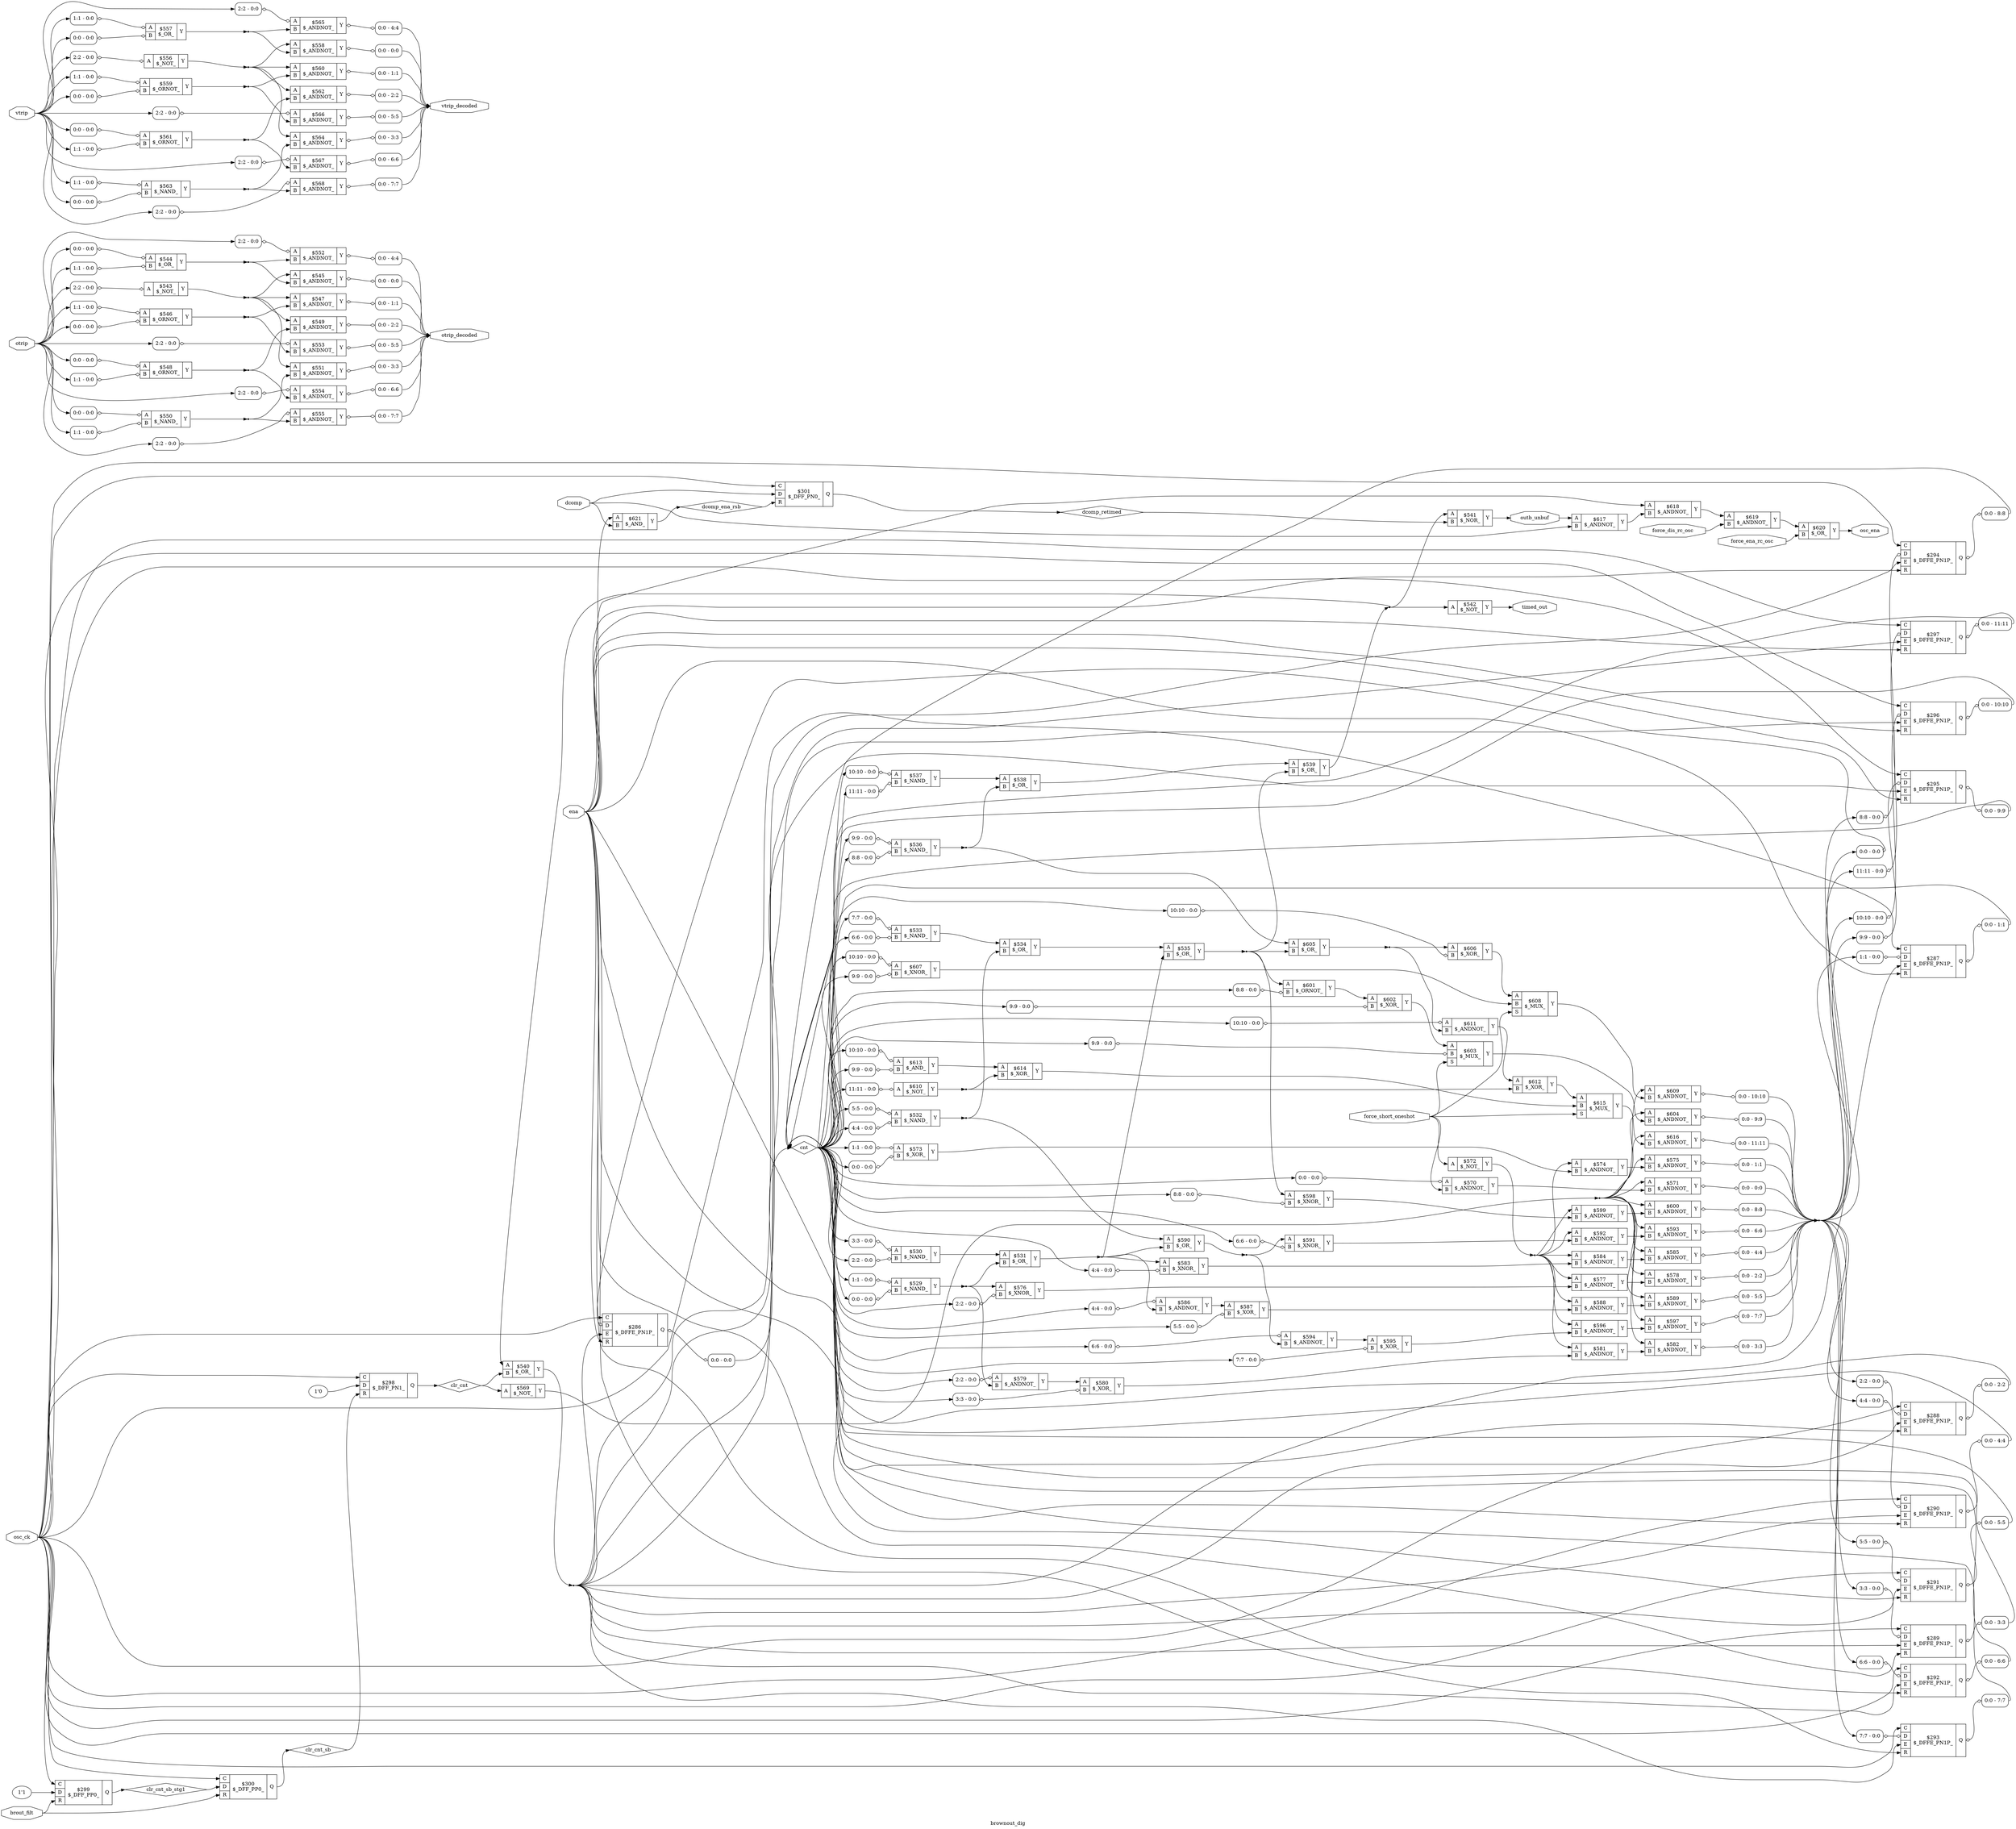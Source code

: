 digraph "brownout_dig" {
label="brownout_dig";
rankdir="LR";
remincross=true;
n63 [ shape=octagon, label="brout_filt", color="black", fontcolor="black" ];
n64 [ shape=diamond, label="clr_cnt", color="black", fontcolor="black" ];
n65 [ shape=diamond, label="clr_cnt_sb", color="black", fontcolor="black" ];
n66 [ shape=diamond, label="clr_cnt_sb_stg1", color="black", fontcolor="black" ];
n67 [ shape=diamond, label="cnt", color="black", fontcolor="black" ];
n68 [ shape=octagon, label="dcomp", color="black", fontcolor="black" ];
n69 [ shape=diamond, label="dcomp_ena_rsb", color="black", fontcolor="black" ];
n70 [ shape=diamond, label="dcomp_retimed", color="black", fontcolor="black" ];
n71 [ shape=octagon, label="ena", color="black", fontcolor="black" ];
n72 [ shape=octagon, label="force_dis_rc_osc", color="black", fontcolor="black" ];
n73 [ shape=octagon, label="force_ena_rc_osc", color="black", fontcolor="black" ];
n74 [ shape=octagon, label="force_short_oneshot", color="black", fontcolor="black" ];
n75 [ shape=octagon, label="osc_ck", color="black", fontcolor="black" ];
n76 [ shape=octagon, label="osc_ena", color="black", fontcolor="black" ];
n77 [ shape=octagon, label="otrip", color="black", fontcolor="black" ];
n78 [ shape=octagon, label="otrip_decoded", color="black", fontcolor="black" ];
n79 [ shape=octagon, label="outb_unbuf", color="black", fontcolor="black" ];
n80 [ shape=octagon, label="timed_out", color="black", fontcolor="black" ];
n81 [ shape=octagon, label="vtrip", color="black", fontcolor="black" ];
n82 [ shape=octagon, label="vtrip_decoded", color="black", fontcolor="black" ];
c86 [ shape=record, label="{{<p83> A|<p84> B}|$529\n$_NAND_|{<p85> Y}}",  ];
x0 [ shape=record, style=rounded, label="<s0> 1:1 - 0:0 ", color="black", fontcolor="black" ];
x0:e -> c86:p83:w [arrowhead=odiamond, arrowtail=odiamond, dir=both, color="black", fontcolor="black", label=""];
x1 [ shape=record, style=rounded, label="<s0> 0:0 - 0:0 ", color="black", fontcolor="black" ];
x1:e -> c86:p84:w [arrowhead=odiamond, arrowtail=odiamond, dir=both, color="black", fontcolor="black", label=""];
c87 [ shape=record, label="{{<p83> A|<p84> B}|$530\n$_NAND_|{<p85> Y}}",  ];
x2 [ shape=record, style=rounded, label="<s0> 3:3 - 0:0 ", color="black", fontcolor="black" ];
x2:e -> c87:p83:w [arrowhead=odiamond, arrowtail=odiamond, dir=both, color="black", fontcolor="black", label=""];
x3 [ shape=record, style=rounded, label="<s0> 2:2 - 0:0 ", color="black", fontcolor="black" ];
x3:e -> c87:p84:w [arrowhead=odiamond, arrowtail=odiamond, dir=both, color="black", fontcolor="black", label=""];
c88 [ shape=record, label="{{<p83> A|<p84> B}|$531\n$_OR_|{<p85> Y}}",  ];
c89 [ shape=record, label="{{<p83> A|<p84> B}|$532\n$_NAND_|{<p85> Y}}",  ];
x4 [ shape=record, style=rounded, label="<s0> 5:5 - 0:0 ", color="black", fontcolor="black" ];
x4:e -> c89:p83:w [arrowhead=odiamond, arrowtail=odiamond, dir=both, color="black", fontcolor="black", label=""];
x5 [ shape=record, style=rounded, label="<s0> 4:4 - 0:0 ", color="black", fontcolor="black" ];
x5:e -> c89:p84:w [arrowhead=odiamond, arrowtail=odiamond, dir=both, color="black", fontcolor="black", label=""];
c90 [ shape=record, label="{{<p83> A|<p84> B}|$533\n$_NAND_|{<p85> Y}}",  ];
x6 [ shape=record, style=rounded, label="<s0> 7:7 - 0:0 ", color="black", fontcolor="black" ];
x6:e -> c90:p83:w [arrowhead=odiamond, arrowtail=odiamond, dir=both, color="black", fontcolor="black", label=""];
x7 [ shape=record, style=rounded, label="<s0> 6:6 - 0:0 ", color="black", fontcolor="black" ];
x7:e -> c90:p84:w [arrowhead=odiamond, arrowtail=odiamond, dir=both, color="black", fontcolor="black", label=""];
c91 [ shape=record, label="{{<p83> A|<p84> B}|$534\n$_OR_|{<p85> Y}}",  ];
c92 [ shape=record, label="{{<p83> A|<p84> B}|$535\n$_OR_|{<p85> Y}}",  ];
c93 [ shape=record, label="{{<p83> A|<p84> B}|$536\n$_NAND_|{<p85> Y}}",  ];
x8 [ shape=record, style=rounded, label="<s0> 9:9 - 0:0 ", color="black", fontcolor="black" ];
x8:e -> c93:p83:w [arrowhead=odiamond, arrowtail=odiamond, dir=both, color="black", fontcolor="black", label=""];
x9 [ shape=record, style=rounded, label="<s0> 8:8 - 0:0 ", color="black", fontcolor="black" ];
x9:e -> c93:p84:w [arrowhead=odiamond, arrowtail=odiamond, dir=both, color="black", fontcolor="black", label=""];
c94 [ shape=record, label="{{<p83> A|<p84> B}|$537\n$_NAND_|{<p85> Y}}",  ];
x10 [ shape=record, style=rounded, label="<s0> 10:10 - 0:0 ", color="black", fontcolor="black" ];
x10:e -> c94:p83:w [arrowhead=odiamond, arrowtail=odiamond, dir=both, color="black", fontcolor="black", label=""];
x11 [ shape=record, style=rounded, label="<s0> 11:11 - 0:0 ", color="black", fontcolor="black" ];
x11:e -> c94:p84:w [arrowhead=odiamond, arrowtail=odiamond, dir=both, color="black", fontcolor="black", label=""];
c95 [ shape=record, label="{{<p83> A|<p84> B}|$538\n$_OR_|{<p85> Y}}",  ];
c96 [ shape=record, label="{{<p83> A|<p84> B}|$539\n$_OR_|{<p85> Y}}",  ];
c97 [ shape=record, label="{{<p83> A|<p84> B}|$540\n$_OR_|{<p85> Y}}",  ];
c98 [ shape=record, label="{{<p83> A|<p84> B}|$541\n$_NOR_|{<p85> Y}}",  ];
c99 [ shape=record, label="{{<p83> A}|$542\n$_NOT_|{<p85> Y}}",  ];
c100 [ shape=record, label="{{<p83> A}|$543\n$_NOT_|{<p85> Y}}",  ];
x12 [ shape=record, style=rounded, label="<s0> 2:2 - 0:0 ", color="black", fontcolor="black" ];
x12:e -> c100:p83:w [arrowhead=odiamond, arrowtail=odiamond, dir=both, color="black", fontcolor="black", label=""];
c101 [ shape=record, label="{{<p83> A|<p84> B}|$544\n$_OR_|{<p85> Y}}",  ];
x13 [ shape=record, style=rounded, label="<s0> 0:0 - 0:0 ", color="black", fontcolor="black" ];
x13:e -> c101:p83:w [arrowhead=odiamond, arrowtail=odiamond, dir=both, color="black", fontcolor="black", label=""];
x14 [ shape=record, style=rounded, label="<s0> 1:1 - 0:0 ", color="black", fontcolor="black" ];
x14:e -> c101:p84:w [arrowhead=odiamond, arrowtail=odiamond, dir=both, color="black", fontcolor="black", label=""];
c102 [ shape=record, label="{{<p83> A|<p84> B}|$545\n$_ANDNOT_|{<p85> Y}}",  ];
x15 [ shape=record, style=rounded, label="<s0> 0:0 - 0:0 ", color="black", fontcolor="black" ];
c102:p85:e -> x15:w [arrowhead=odiamond, arrowtail=odiamond, dir=both, color="black", fontcolor="black", label=""];
c103 [ shape=record, label="{{<p83> A|<p84> B}|$546\n$_ORNOT_|{<p85> Y}}",  ];
x16 [ shape=record, style=rounded, label="<s0> 1:1 - 0:0 ", color="black", fontcolor="black" ];
x16:e -> c103:p83:w [arrowhead=odiamond, arrowtail=odiamond, dir=both, color="black", fontcolor="black", label=""];
x17 [ shape=record, style=rounded, label="<s0> 0:0 - 0:0 ", color="black", fontcolor="black" ];
x17:e -> c103:p84:w [arrowhead=odiamond, arrowtail=odiamond, dir=both, color="black", fontcolor="black", label=""];
c104 [ shape=record, label="{{<p83> A|<p84> B}|$547\n$_ANDNOT_|{<p85> Y}}",  ];
x18 [ shape=record, style=rounded, label="<s0> 0:0 - 1:1 ", color="black", fontcolor="black" ];
c104:p85:e -> x18:w [arrowhead=odiamond, arrowtail=odiamond, dir=both, color="black", fontcolor="black", label=""];
c105 [ shape=record, label="{{<p83> A|<p84> B}|$548\n$_ORNOT_|{<p85> Y}}",  ];
x19 [ shape=record, style=rounded, label="<s0> 0:0 - 0:0 ", color="black", fontcolor="black" ];
x19:e -> c105:p83:w [arrowhead=odiamond, arrowtail=odiamond, dir=both, color="black", fontcolor="black", label=""];
x20 [ shape=record, style=rounded, label="<s0> 1:1 - 0:0 ", color="black", fontcolor="black" ];
x20:e -> c105:p84:w [arrowhead=odiamond, arrowtail=odiamond, dir=both, color="black", fontcolor="black", label=""];
c106 [ shape=record, label="{{<p83> A|<p84> B}|$549\n$_ANDNOT_|{<p85> Y}}",  ];
x21 [ shape=record, style=rounded, label="<s0> 0:0 - 2:2 ", color="black", fontcolor="black" ];
c106:p85:e -> x21:w [arrowhead=odiamond, arrowtail=odiamond, dir=both, color="black", fontcolor="black", label=""];
c107 [ shape=record, label="{{<p83> A|<p84> B}|$550\n$_NAND_|{<p85> Y}}",  ];
x22 [ shape=record, style=rounded, label="<s0> 0:0 - 0:0 ", color="black", fontcolor="black" ];
x22:e -> c107:p83:w [arrowhead=odiamond, arrowtail=odiamond, dir=both, color="black", fontcolor="black", label=""];
x23 [ shape=record, style=rounded, label="<s0> 1:1 - 0:0 ", color="black", fontcolor="black" ];
x23:e -> c107:p84:w [arrowhead=odiamond, arrowtail=odiamond, dir=both, color="black", fontcolor="black", label=""];
c108 [ shape=record, label="{{<p83> A|<p84> B}|$551\n$_ANDNOT_|{<p85> Y}}",  ];
x24 [ shape=record, style=rounded, label="<s0> 0:0 - 3:3 ", color="black", fontcolor="black" ];
c108:p85:e -> x24:w [arrowhead=odiamond, arrowtail=odiamond, dir=both, color="black", fontcolor="black", label=""];
c109 [ shape=record, label="{{<p83> A|<p84> B}|$552\n$_ANDNOT_|{<p85> Y}}",  ];
x25 [ shape=record, style=rounded, label="<s0> 2:2 - 0:0 ", color="black", fontcolor="black" ];
x25:e -> c109:p83:w [arrowhead=odiamond, arrowtail=odiamond, dir=both, color="black", fontcolor="black", label=""];
x26 [ shape=record, style=rounded, label="<s0> 0:0 - 4:4 ", color="black", fontcolor="black" ];
c109:p85:e -> x26:w [arrowhead=odiamond, arrowtail=odiamond, dir=both, color="black", fontcolor="black", label=""];
c110 [ shape=record, label="{{<p83> A|<p84> B}|$553\n$_ANDNOT_|{<p85> Y}}",  ];
x27 [ shape=record, style=rounded, label="<s0> 2:2 - 0:0 ", color="black", fontcolor="black" ];
x27:e -> c110:p83:w [arrowhead=odiamond, arrowtail=odiamond, dir=both, color="black", fontcolor="black", label=""];
x28 [ shape=record, style=rounded, label="<s0> 0:0 - 5:5 ", color="black", fontcolor="black" ];
c110:p85:e -> x28:w [arrowhead=odiamond, arrowtail=odiamond, dir=both, color="black", fontcolor="black", label=""];
c111 [ shape=record, label="{{<p83> A|<p84> B}|$554\n$_ANDNOT_|{<p85> Y}}",  ];
x29 [ shape=record, style=rounded, label="<s0> 2:2 - 0:0 ", color="black", fontcolor="black" ];
x29:e -> c111:p83:w [arrowhead=odiamond, arrowtail=odiamond, dir=both, color="black", fontcolor="black", label=""];
x30 [ shape=record, style=rounded, label="<s0> 0:0 - 6:6 ", color="black", fontcolor="black" ];
c111:p85:e -> x30:w [arrowhead=odiamond, arrowtail=odiamond, dir=both, color="black", fontcolor="black", label=""];
c112 [ shape=record, label="{{<p83> A|<p84> B}|$555\n$_ANDNOT_|{<p85> Y}}",  ];
x31 [ shape=record, style=rounded, label="<s0> 2:2 - 0:0 ", color="black", fontcolor="black" ];
x31:e -> c112:p83:w [arrowhead=odiamond, arrowtail=odiamond, dir=both, color="black", fontcolor="black", label=""];
x32 [ shape=record, style=rounded, label="<s0> 0:0 - 7:7 ", color="black", fontcolor="black" ];
c112:p85:e -> x32:w [arrowhead=odiamond, arrowtail=odiamond, dir=both, color="black", fontcolor="black", label=""];
c113 [ shape=record, label="{{<p83> A}|$556\n$_NOT_|{<p85> Y}}",  ];
x33 [ shape=record, style=rounded, label="<s0> 2:2 - 0:0 ", color="black", fontcolor="black" ];
x33:e -> c113:p83:w [arrowhead=odiamond, arrowtail=odiamond, dir=both, color="black", fontcolor="black", label=""];
c114 [ shape=record, label="{{<p83> A|<p84> B}|$557\n$_OR_|{<p85> Y}}",  ];
x34 [ shape=record, style=rounded, label="<s0> 1:1 - 0:0 ", color="black", fontcolor="black" ];
x34:e -> c114:p83:w [arrowhead=odiamond, arrowtail=odiamond, dir=both, color="black", fontcolor="black", label=""];
x35 [ shape=record, style=rounded, label="<s0> 0:0 - 0:0 ", color="black", fontcolor="black" ];
x35:e -> c114:p84:w [arrowhead=odiamond, arrowtail=odiamond, dir=both, color="black", fontcolor="black", label=""];
c115 [ shape=record, label="{{<p83> A|<p84> B}|$558\n$_ANDNOT_|{<p85> Y}}",  ];
x36 [ shape=record, style=rounded, label="<s0> 0:0 - 0:0 ", color="black", fontcolor="black" ];
c115:p85:e -> x36:w [arrowhead=odiamond, arrowtail=odiamond, dir=both, color="black", fontcolor="black", label=""];
c116 [ shape=record, label="{{<p83> A|<p84> B}|$559\n$_ORNOT_|{<p85> Y}}",  ];
x37 [ shape=record, style=rounded, label="<s0> 1:1 - 0:0 ", color="black", fontcolor="black" ];
x37:e -> c116:p83:w [arrowhead=odiamond, arrowtail=odiamond, dir=both, color="black", fontcolor="black", label=""];
x38 [ shape=record, style=rounded, label="<s0> 0:0 - 0:0 ", color="black", fontcolor="black" ];
x38:e -> c116:p84:w [arrowhead=odiamond, arrowtail=odiamond, dir=both, color="black", fontcolor="black", label=""];
c117 [ shape=record, label="{{<p83> A|<p84> B}|$560\n$_ANDNOT_|{<p85> Y}}",  ];
x39 [ shape=record, style=rounded, label="<s0> 0:0 - 1:1 ", color="black", fontcolor="black" ];
c117:p85:e -> x39:w [arrowhead=odiamond, arrowtail=odiamond, dir=both, color="black", fontcolor="black", label=""];
c118 [ shape=record, label="{{<p83> A|<p84> B}|$561\n$_ORNOT_|{<p85> Y}}",  ];
x40 [ shape=record, style=rounded, label="<s0> 0:0 - 0:0 ", color="black", fontcolor="black" ];
x40:e -> c118:p83:w [arrowhead=odiamond, arrowtail=odiamond, dir=both, color="black", fontcolor="black", label=""];
x41 [ shape=record, style=rounded, label="<s0> 1:1 - 0:0 ", color="black", fontcolor="black" ];
x41:e -> c118:p84:w [arrowhead=odiamond, arrowtail=odiamond, dir=both, color="black", fontcolor="black", label=""];
c119 [ shape=record, label="{{<p83> A|<p84> B}|$562\n$_ANDNOT_|{<p85> Y}}",  ];
x42 [ shape=record, style=rounded, label="<s0> 0:0 - 2:2 ", color="black", fontcolor="black" ];
c119:p85:e -> x42:w [arrowhead=odiamond, arrowtail=odiamond, dir=both, color="black", fontcolor="black", label=""];
c120 [ shape=record, label="{{<p83> A|<p84> B}|$563\n$_NAND_|{<p85> Y}}",  ];
x43 [ shape=record, style=rounded, label="<s0> 1:1 - 0:0 ", color="black", fontcolor="black" ];
x43:e -> c120:p83:w [arrowhead=odiamond, arrowtail=odiamond, dir=both, color="black", fontcolor="black", label=""];
x44 [ shape=record, style=rounded, label="<s0> 0:0 - 0:0 ", color="black", fontcolor="black" ];
x44:e -> c120:p84:w [arrowhead=odiamond, arrowtail=odiamond, dir=both, color="black", fontcolor="black", label=""];
c121 [ shape=record, label="{{<p83> A|<p84> B}|$564\n$_ANDNOT_|{<p85> Y}}",  ];
x45 [ shape=record, style=rounded, label="<s0> 0:0 - 3:3 ", color="black", fontcolor="black" ];
c121:p85:e -> x45:w [arrowhead=odiamond, arrowtail=odiamond, dir=both, color="black", fontcolor="black", label=""];
c122 [ shape=record, label="{{<p83> A|<p84> B}|$565\n$_ANDNOT_|{<p85> Y}}",  ];
x46 [ shape=record, style=rounded, label="<s0> 2:2 - 0:0 ", color="black", fontcolor="black" ];
x46:e -> c122:p83:w [arrowhead=odiamond, arrowtail=odiamond, dir=both, color="black", fontcolor="black", label=""];
x47 [ shape=record, style=rounded, label="<s0> 0:0 - 4:4 ", color="black", fontcolor="black" ];
c122:p85:e -> x47:w [arrowhead=odiamond, arrowtail=odiamond, dir=both, color="black", fontcolor="black", label=""];
c123 [ shape=record, label="{{<p83> A|<p84> B}|$566\n$_ANDNOT_|{<p85> Y}}",  ];
x48 [ shape=record, style=rounded, label="<s0> 2:2 - 0:0 ", color="black", fontcolor="black" ];
x48:e -> c123:p83:w [arrowhead=odiamond, arrowtail=odiamond, dir=both, color="black", fontcolor="black", label=""];
x49 [ shape=record, style=rounded, label="<s0> 0:0 - 5:5 ", color="black", fontcolor="black" ];
c123:p85:e -> x49:w [arrowhead=odiamond, arrowtail=odiamond, dir=both, color="black", fontcolor="black", label=""];
c124 [ shape=record, label="{{<p83> A|<p84> B}|$567\n$_ANDNOT_|{<p85> Y}}",  ];
x50 [ shape=record, style=rounded, label="<s0> 2:2 - 0:0 ", color="black", fontcolor="black" ];
x50:e -> c124:p83:w [arrowhead=odiamond, arrowtail=odiamond, dir=both, color="black", fontcolor="black", label=""];
x51 [ shape=record, style=rounded, label="<s0> 0:0 - 6:6 ", color="black", fontcolor="black" ];
c124:p85:e -> x51:w [arrowhead=odiamond, arrowtail=odiamond, dir=both, color="black", fontcolor="black", label=""];
c125 [ shape=record, label="{{<p83> A|<p84> B}|$568\n$_ANDNOT_|{<p85> Y}}",  ];
x52 [ shape=record, style=rounded, label="<s0> 2:2 - 0:0 ", color="black", fontcolor="black" ];
x52:e -> c125:p83:w [arrowhead=odiamond, arrowtail=odiamond, dir=both, color="black", fontcolor="black", label=""];
x53 [ shape=record, style=rounded, label="<s0> 0:0 - 7:7 ", color="black", fontcolor="black" ];
c125:p85:e -> x53:w [arrowhead=odiamond, arrowtail=odiamond, dir=both, color="black", fontcolor="black", label=""];
c126 [ shape=record, label="{{<p83> A}|$569\n$_NOT_|{<p85> Y}}",  ];
c127 [ shape=record, label="{{<p83> A|<p84> B}|$570\n$_ANDNOT_|{<p85> Y}}",  ];
x54 [ shape=record, style=rounded, label="<s0> 0:0 - 0:0 ", color="black", fontcolor="black" ];
x54:e -> c127:p83:w [arrowhead=odiamond, arrowtail=odiamond, dir=both, color="black", fontcolor="black", label=""];
c128 [ shape=record, label="{{<p83> A|<p84> B}|$571\n$_ANDNOT_|{<p85> Y}}",  ];
x55 [ shape=record, style=rounded, label="<s0> 0:0 - 0:0 ", color="black", fontcolor="black" ];
c128:p85:e -> x55:w [arrowhead=odiamond, arrowtail=odiamond, dir=both, color="black", fontcolor="black", label=""];
c129 [ shape=record, label="{{<p83> A}|$572\n$_NOT_|{<p85> Y}}",  ];
c130 [ shape=record, label="{{<p83> A|<p84> B}|$573\n$_XOR_|{<p85> Y}}",  ];
x56 [ shape=record, style=rounded, label="<s0> 1:1 - 0:0 ", color="black", fontcolor="black" ];
x56:e -> c130:p83:w [arrowhead=odiamond, arrowtail=odiamond, dir=both, color="black", fontcolor="black", label=""];
x57 [ shape=record, style=rounded, label="<s0> 0:0 - 0:0 ", color="black", fontcolor="black" ];
x57:e -> c130:p84:w [arrowhead=odiamond, arrowtail=odiamond, dir=both, color="black", fontcolor="black", label=""];
c131 [ shape=record, label="{{<p83> A|<p84> B}|$574\n$_ANDNOT_|{<p85> Y}}",  ];
c132 [ shape=record, label="{{<p83> A|<p84> B}|$575\n$_ANDNOT_|{<p85> Y}}",  ];
x58 [ shape=record, style=rounded, label="<s0> 0:0 - 1:1 ", color="black", fontcolor="black" ];
c132:p85:e -> x58:w [arrowhead=odiamond, arrowtail=odiamond, dir=both, color="black", fontcolor="black", label=""];
c133 [ shape=record, label="{{<p83> A|<p84> B}|$576\n$_XNOR_|{<p85> Y}}",  ];
x59 [ shape=record, style=rounded, label="<s0> 2:2 - 0:0 ", color="black", fontcolor="black" ];
x59:e -> c133:p84:w [arrowhead=odiamond, arrowtail=odiamond, dir=both, color="black", fontcolor="black", label=""];
c134 [ shape=record, label="{{<p83> A|<p84> B}|$577\n$_ANDNOT_|{<p85> Y}}",  ];
c135 [ shape=record, label="{{<p83> A|<p84> B}|$578\n$_ANDNOT_|{<p85> Y}}",  ];
x60 [ shape=record, style=rounded, label="<s0> 0:0 - 2:2 ", color="black", fontcolor="black" ];
c135:p85:e -> x60:w [arrowhead=odiamond, arrowtail=odiamond, dir=both, color="black", fontcolor="black", label=""];
c136 [ shape=record, label="{{<p83> A|<p84> B}|$579\n$_ANDNOT_|{<p85> Y}}",  ];
x61 [ shape=record, style=rounded, label="<s0> 2:2 - 0:0 ", color="black", fontcolor="black" ];
x61:e -> c136:p83:w [arrowhead=odiamond, arrowtail=odiamond, dir=both, color="black", fontcolor="black", label=""];
c137 [ shape=record, label="{{<p83> A|<p84> B}|$580\n$_XOR_|{<p85> Y}}",  ];
x62 [ shape=record, style=rounded, label="<s0> 3:3 - 0:0 ", color="black", fontcolor="black" ];
x62:e -> c137:p84:w [arrowhead=odiamond, arrowtail=odiamond, dir=both, color="black", fontcolor="black", label=""];
c138 [ shape=record, label="{{<p83> A|<p84> B}|$581\n$_ANDNOT_|{<p85> Y}}",  ];
c139 [ shape=record, label="{{<p83> A|<p84> B}|$582\n$_ANDNOT_|{<p85> Y}}",  ];
x63 [ shape=record, style=rounded, label="<s0> 0:0 - 3:3 ", color="black", fontcolor="black" ];
c139:p85:e -> x63:w [arrowhead=odiamond, arrowtail=odiamond, dir=both, color="black", fontcolor="black", label=""];
c140 [ shape=record, label="{{<p83> A|<p84> B}|$583\n$_XNOR_|{<p85> Y}}",  ];
x64 [ shape=record, style=rounded, label="<s0> 4:4 - 0:0 ", color="black", fontcolor="black" ];
x64:e -> c140:p84:w [arrowhead=odiamond, arrowtail=odiamond, dir=both, color="black", fontcolor="black", label=""];
c141 [ shape=record, label="{{<p83> A|<p84> B}|$584\n$_ANDNOT_|{<p85> Y}}",  ];
c142 [ shape=record, label="{{<p83> A|<p84> B}|$585\n$_ANDNOT_|{<p85> Y}}",  ];
x65 [ shape=record, style=rounded, label="<s0> 0:0 - 4:4 ", color="black", fontcolor="black" ];
c142:p85:e -> x65:w [arrowhead=odiamond, arrowtail=odiamond, dir=both, color="black", fontcolor="black", label=""];
c143 [ shape=record, label="{{<p83> A|<p84> B}|$586\n$_ANDNOT_|{<p85> Y}}",  ];
x66 [ shape=record, style=rounded, label="<s0> 4:4 - 0:0 ", color="black", fontcolor="black" ];
x66:e -> c143:p83:w [arrowhead=odiamond, arrowtail=odiamond, dir=both, color="black", fontcolor="black", label=""];
c144 [ shape=record, label="{{<p83> A|<p84> B}|$587\n$_XOR_|{<p85> Y}}",  ];
x67 [ shape=record, style=rounded, label="<s0> 5:5 - 0:0 ", color="black", fontcolor="black" ];
x67:e -> c144:p84:w [arrowhead=odiamond, arrowtail=odiamond, dir=both, color="black", fontcolor="black", label=""];
c145 [ shape=record, label="{{<p83> A|<p84> B}|$588\n$_ANDNOT_|{<p85> Y}}",  ];
c146 [ shape=record, label="{{<p83> A|<p84> B}|$589\n$_ANDNOT_|{<p85> Y}}",  ];
x68 [ shape=record, style=rounded, label="<s0> 0:0 - 5:5 ", color="black", fontcolor="black" ];
c146:p85:e -> x68:w [arrowhead=odiamond, arrowtail=odiamond, dir=both, color="black", fontcolor="black", label=""];
c147 [ shape=record, label="{{<p83> A|<p84> B}|$590\n$_OR_|{<p85> Y}}",  ];
c148 [ shape=record, label="{{<p83> A|<p84> B}|$591\n$_XNOR_|{<p85> Y}}",  ];
x69 [ shape=record, style=rounded, label="<s0> 6:6 - 0:0 ", color="black", fontcolor="black" ];
x69:e -> c148:p84:w [arrowhead=odiamond, arrowtail=odiamond, dir=both, color="black", fontcolor="black", label=""];
c149 [ shape=record, label="{{<p83> A|<p84> B}|$592\n$_ANDNOT_|{<p85> Y}}",  ];
c150 [ shape=record, label="{{<p83> A|<p84> B}|$593\n$_ANDNOT_|{<p85> Y}}",  ];
x70 [ shape=record, style=rounded, label="<s0> 0:0 - 6:6 ", color="black", fontcolor="black" ];
c150:p85:e -> x70:w [arrowhead=odiamond, arrowtail=odiamond, dir=both, color="black", fontcolor="black", label=""];
c151 [ shape=record, label="{{<p83> A|<p84> B}|$594\n$_ANDNOT_|{<p85> Y}}",  ];
x71 [ shape=record, style=rounded, label="<s0> 6:6 - 0:0 ", color="black", fontcolor="black" ];
x71:e -> c151:p83:w [arrowhead=odiamond, arrowtail=odiamond, dir=both, color="black", fontcolor="black", label=""];
c152 [ shape=record, label="{{<p83> A|<p84> B}|$595\n$_XOR_|{<p85> Y}}",  ];
x72 [ shape=record, style=rounded, label="<s0> 7:7 - 0:0 ", color="black", fontcolor="black" ];
x72:e -> c152:p84:w [arrowhead=odiamond, arrowtail=odiamond, dir=both, color="black", fontcolor="black", label=""];
c153 [ shape=record, label="{{<p83> A|<p84> B}|$596\n$_ANDNOT_|{<p85> Y}}",  ];
c154 [ shape=record, label="{{<p83> A|<p84> B}|$597\n$_ANDNOT_|{<p85> Y}}",  ];
x73 [ shape=record, style=rounded, label="<s0> 0:0 - 7:7 ", color="black", fontcolor="black" ];
c154:p85:e -> x73:w [arrowhead=odiamond, arrowtail=odiamond, dir=both, color="black", fontcolor="black", label=""];
c155 [ shape=record, label="{{<p83> A|<p84> B}|$598\n$_XNOR_|{<p85> Y}}",  ];
x74 [ shape=record, style=rounded, label="<s0> 8:8 - 0:0 ", color="black", fontcolor="black" ];
x74:e -> c155:p84:w [arrowhead=odiamond, arrowtail=odiamond, dir=both, color="black", fontcolor="black", label=""];
c156 [ shape=record, label="{{<p83> A|<p84> B}|$599\n$_ANDNOT_|{<p85> Y}}",  ];
c157 [ shape=record, label="{{<p83> A|<p84> B}|$600\n$_ANDNOT_|{<p85> Y}}",  ];
x75 [ shape=record, style=rounded, label="<s0> 0:0 - 8:8 ", color="black", fontcolor="black" ];
c157:p85:e -> x75:w [arrowhead=odiamond, arrowtail=odiamond, dir=both, color="black", fontcolor="black", label=""];
c158 [ shape=record, label="{{<p83> A|<p84> B}|$601\n$_ORNOT_|{<p85> Y}}",  ];
x76 [ shape=record, style=rounded, label="<s0> 8:8 - 0:0 ", color="black", fontcolor="black" ];
x76:e -> c158:p84:w [arrowhead=odiamond, arrowtail=odiamond, dir=both, color="black", fontcolor="black", label=""];
c159 [ shape=record, label="{{<p83> A|<p84> B}|$602\n$_XOR_|{<p85> Y}}",  ];
x77 [ shape=record, style=rounded, label="<s0> 9:9 - 0:0 ", color="black", fontcolor="black" ];
x77:e -> c159:p84:w [arrowhead=odiamond, arrowtail=odiamond, dir=both, color="black", fontcolor="black", label=""];
c161 [ shape=record, label="{{<p83> A|<p84> B|<p160> S}|$603\n$_MUX_|{<p85> Y}}",  ];
x78 [ shape=record, style=rounded, label="<s0> 9:9 - 0:0 ", color="black", fontcolor="black" ];
x78:e -> c161:p84:w [arrowhead=odiamond, arrowtail=odiamond, dir=both, color="black", fontcolor="black", label=""];
c162 [ shape=record, label="{{<p83> A|<p84> B}|$604\n$_ANDNOT_|{<p85> Y}}",  ];
x79 [ shape=record, style=rounded, label="<s0> 0:0 - 9:9 ", color="black", fontcolor="black" ];
c162:p85:e -> x79:w [arrowhead=odiamond, arrowtail=odiamond, dir=both, color="black", fontcolor="black", label=""];
c163 [ shape=record, label="{{<p83> A|<p84> B}|$605\n$_OR_|{<p85> Y}}",  ];
c164 [ shape=record, label="{{<p83> A|<p84> B}|$606\n$_XOR_|{<p85> Y}}",  ];
x80 [ shape=record, style=rounded, label="<s0> 10:10 - 0:0 ", color="black", fontcolor="black" ];
x80:e -> c164:p84:w [arrowhead=odiamond, arrowtail=odiamond, dir=both, color="black", fontcolor="black", label=""];
c165 [ shape=record, label="{{<p83> A|<p84> B}|$607\n$_XNOR_|{<p85> Y}}",  ];
x81 [ shape=record, style=rounded, label="<s0> 10:10 - 0:0 ", color="black", fontcolor="black" ];
x81:e -> c165:p83:w [arrowhead=odiamond, arrowtail=odiamond, dir=both, color="black", fontcolor="black", label=""];
x82 [ shape=record, style=rounded, label="<s0> 9:9 - 0:0 ", color="black", fontcolor="black" ];
x82:e -> c165:p84:w [arrowhead=odiamond, arrowtail=odiamond, dir=both, color="black", fontcolor="black", label=""];
c166 [ shape=record, label="{{<p83> A|<p84> B|<p160> S}|$608\n$_MUX_|{<p85> Y}}",  ];
c167 [ shape=record, label="{{<p83> A|<p84> B}|$609\n$_ANDNOT_|{<p85> Y}}",  ];
x83 [ shape=record, style=rounded, label="<s0> 0:0 - 10:10 ", color="black", fontcolor="black" ];
c167:p85:e -> x83:w [arrowhead=odiamond, arrowtail=odiamond, dir=both, color="black", fontcolor="black", label=""];
c168 [ shape=record, label="{{<p83> A}|$610\n$_NOT_|{<p85> Y}}",  ];
x84 [ shape=record, style=rounded, label="<s0> 11:11 - 0:0 ", color="black", fontcolor="black" ];
x84:e -> c168:p83:w [arrowhead=odiamond, arrowtail=odiamond, dir=both, color="black", fontcolor="black", label=""];
c169 [ shape=record, label="{{<p83> A|<p84> B}|$611\n$_ANDNOT_|{<p85> Y}}",  ];
x85 [ shape=record, style=rounded, label="<s0> 10:10 - 0:0 ", color="black", fontcolor="black" ];
x85:e -> c169:p83:w [arrowhead=odiamond, arrowtail=odiamond, dir=both, color="black", fontcolor="black", label=""];
c170 [ shape=record, label="{{<p83> A|<p84> B}|$612\n$_XOR_|{<p85> Y}}",  ];
c171 [ shape=record, label="{{<p83> A|<p84> B}|$613\n$_AND_|{<p85> Y}}",  ];
x86 [ shape=record, style=rounded, label="<s0> 10:10 - 0:0 ", color="black", fontcolor="black" ];
x86:e -> c171:p83:w [arrowhead=odiamond, arrowtail=odiamond, dir=both, color="black", fontcolor="black", label=""];
x87 [ shape=record, style=rounded, label="<s0> 9:9 - 0:0 ", color="black", fontcolor="black" ];
x87:e -> c171:p84:w [arrowhead=odiamond, arrowtail=odiamond, dir=both, color="black", fontcolor="black", label=""];
c172 [ shape=record, label="{{<p83> A|<p84> B}|$614\n$_XOR_|{<p85> Y}}",  ];
c173 [ shape=record, label="{{<p83> A|<p84> B|<p160> S}|$615\n$_MUX_|{<p85> Y}}",  ];
c174 [ shape=record, label="{{<p83> A|<p84> B}|$616\n$_ANDNOT_|{<p85> Y}}",  ];
x88 [ shape=record, style=rounded, label="<s0> 0:0 - 11:11 ", color="black", fontcolor="black" ];
c174:p85:e -> x88:w [arrowhead=odiamond, arrowtail=odiamond, dir=both, color="black", fontcolor="black", label=""];
c175 [ shape=record, label="{{<p83> A|<p84> B}|$617\n$_ANDNOT_|{<p85> Y}}",  ];
c176 [ shape=record, label="{{<p83> A|<p84> B}|$618\n$_ANDNOT_|{<p85> Y}}",  ];
c177 [ shape=record, label="{{<p83> A|<p84> B}|$619\n$_ANDNOT_|{<p85> Y}}",  ];
c178 [ shape=record, label="{{<p83> A|<p84> B}|$620\n$_OR_|{<p85> Y}}",  ];
c179 [ shape=record, label="{{<p83> A|<p84> B}|$621\n$_AND_|{<p85> Y}}",  ];
c185 [ shape=record, label="{{<p180> C|<p181> D|<p182> E|<p183> R}|$286\n$_DFFE_PN1P_|{<p184> Q}}",  ];
x89 [ shape=record, style=rounded, label="<s0> 0:0 - 0:0 ", color="black", fontcolor="black" ];
x89:e -> c185:p181:w [arrowhead=odiamond, arrowtail=odiamond, dir=both, color="black", fontcolor="black", label=""];
x90 [ shape=record, style=rounded, label="<s0> 0:0 - 0:0 ", color="black", fontcolor="black" ];
c185:p184:e -> x90:w [arrowhead=odiamond, arrowtail=odiamond, dir=both, color="black", fontcolor="black", label=""];
c186 [ shape=record, label="{{<p180> C|<p181> D|<p182> E|<p183> R}|$287\n$_DFFE_PN1P_|{<p184> Q}}",  ];
x91 [ shape=record, style=rounded, label="<s0> 1:1 - 0:0 ", color="black", fontcolor="black" ];
x91:e -> c186:p181:w [arrowhead=odiamond, arrowtail=odiamond, dir=both, color="black", fontcolor="black", label=""];
x92 [ shape=record, style=rounded, label="<s0> 0:0 - 1:1 ", color="black", fontcolor="black" ];
c186:p184:e -> x92:w [arrowhead=odiamond, arrowtail=odiamond, dir=both, color="black", fontcolor="black", label=""];
c187 [ shape=record, label="{{<p180> C|<p181> D|<p182> E|<p183> R}|$288\n$_DFFE_PN1P_|{<p184> Q}}",  ];
x93 [ shape=record, style=rounded, label="<s0> 2:2 - 0:0 ", color="black", fontcolor="black" ];
x93:e -> c187:p181:w [arrowhead=odiamond, arrowtail=odiamond, dir=both, color="black", fontcolor="black", label=""];
x94 [ shape=record, style=rounded, label="<s0> 0:0 - 2:2 ", color="black", fontcolor="black" ];
c187:p184:e -> x94:w [arrowhead=odiamond, arrowtail=odiamond, dir=both, color="black", fontcolor="black", label=""];
c188 [ shape=record, label="{{<p180> C|<p181> D|<p182> E|<p183> R}|$289\n$_DFFE_PN1P_|{<p184> Q}}",  ];
x95 [ shape=record, style=rounded, label="<s0> 3:3 - 0:0 ", color="black", fontcolor="black" ];
x95:e -> c188:p181:w [arrowhead=odiamond, arrowtail=odiamond, dir=both, color="black", fontcolor="black", label=""];
x96 [ shape=record, style=rounded, label="<s0> 0:0 - 3:3 ", color="black", fontcolor="black" ];
c188:p184:e -> x96:w [arrowhead=odiamond, arrowtail=odiamond, dir=both, color="black", fontcolor="black", label=""];
c189 [ shape=record, label="{{<p180> C|<p181> D|<p182> E|<p183> R}|$290\n$_DFFE_PN1P_|{<p184> Q}}",  ];
x97 [ shape=record, style=rounded, label="<s0> 4:4 - 0:0 ", color="black", fontcolor="black" ];
x97:e -> c189:p181:w [arrowhead=odiamond, arrowtail=odiamond, dir=both, color="black", fontcolor="black", label=""];
x98 [ shape=record, style=rounded, label="<s0> 0:0 - 4:4 ", color="black", fontcolor="black" ];
c189:p184:e -> x98:w [arrowhead=odiamond, arrowtail=odiamond, dir=both, color="black", fontcolor="black", label=""];
c190 [ shape=record, label="{{<p180> C|<p181> D|<p182> E|<p183> R}|$291\n$_DFFE_PN1P_|{<p184> Q}}",  ];
x99 [ shape=record, style=rounded, label="<s0> 5:5 - 0:0 ", color="black", fontcolor="black" ];
x99:e -> c190:p181:w [arrowhead=odiamond, arrowtail=odiamond, dir=both, color="black", fontcolor="black", label=""];
x100 [ shape=record, style=rounded, label="<s0> 0:0 - 5:5 ", color="black", fontcolor="black" ];
c190:p184:e -> x100:w [arrowhead=odiamond, arrowtail=odiamond, dir=both, color="black", fontcolor="black", label=""];
c191 [ shape=record, label="{{<p180> C|<p181> D|<p182> E|<p183> R}|$292\n$_DFFE_PN1P_|{<p184> Q}}",  ];
x101 [ shape=record, style=rounded, label="<s0> 6:6 - 0:0 ", color="black", fontcolor="black" ];
x101:e -> c191:p181:w [arrowhead=odiamond, arrowtail=odiamond, dir=both, color="black", fontcolor="black", label=""];
x102 [ shape=record, style=rounded, label="<s0> 0:0 - 6:6 ", color="black", fontcolor="black" ];
c191:p184:e -> x102:w [arrowhead=odiamond, arrowtail=odiamond, dir=both, color="black", fontcolor="black", label=""];
c192 [ shape=record, label="{{<p180> C|<p181> D|<p182> E|<p183> R}|$293\n$_DFFE_PN1P_|{<p184> Q}}",  ];
x103 [ shape=record, style=rounded, label="<s0> 7:7 - 0:0 ", color="black", fontcolor="black" ];
x103:e -> c192:p181:w [arrowhead=odiamond, arrowtail=odiamond, dir=both, color="black", fontcolor="black", label=""];
x104 [ shape=record, style=rounded, label="<s0> 0:0 - 7:7 ", color="black", fontcolor="black" ];
c192:p184:e -> x104:w [arrowhead=odiamond, arrowtail=odiamond, dir=both, color="black", fontcolor="black", label=""];
c193 [ shape=record, label="{{<p180> C|<p181> D|<p182> E|<p183> R}|$294\n$_DFFE_PN1P_|{<p184> Q}}",  ];
x105 [ shape=record, style=rounded, label="<s0> 8:8 - 0:0 ", color="black", fontcolor="black" ];
x105:e -> c193:p181:w [arrowhead=odiamond, arrowtail=odiamond, dir=both, color="black", fontcolor="black", label=""];
x106 [ shape=record, style=rounded, label="<s0> 0:0 - 8:8 ", color="black", fontcolor="black" ];
c193:p184:e -> x106:w [arrowhead=odiamond, arrowtail=odiamond, dir=both, color="black", fontcolor="black", label=""];
c194 [ shape=record, label="{{<p180> C|<p181> D|<p182> E|<p183> R}|$295\n$_DFFE_PN1P_|{<p184> Q}}",  ];
x107 [ shape=record, style=rounded, label="<s0> 9:9 - 0:0 ", color="black", fontcolor="black" ];
x107:e -> c194:p181:w [arrowhead=odiamond, arrowtail=odiamond, dir=both, color="black", fontcolor="black", label=""];
x108 [ shape=record, style=rounded, label="<s0> 0:0 - 9:9 ", color="black", fontcolor="black" ];
c194:p184:e -> x108:w [arrowhead=odiamond, arrowtail=odiamond, dir=both, color="black", fontcolor="black", label=""];
c195 [ shape=record, label="{{<p180> C|<p181> D|<p182> E|<p183> R}|$296\n$_DFFE_PN1P_|{<p184> Q}}",  ];
x109 [ shape=record, style=rounded, label="<s0> 10:10 - 0:0 ", color="black", fontcolor="black" ];
x109:e -> c195:p181:w [arrowhead=odiamond, arrowtail=odiamond, dir=both, color="black", fontcolor="black", label=""];
x110 [ shape=record, style=rounded, label="<s0> 0:0 - 10:10 ", color="black", fontcolor="black" ];
c195:p184:e -> x110:w [arrowhead=odiamond, arrowtail=odiamond, dir=both, color="black", fontcolor="black", label=""];
c196 [ shape=record, label="{{<p180> C|<p181> D|<p182> E|<p183> R}|$297\n$_DFFE_PN1P_|{<p184> Q}}",  ];
x111 [ shape=record, style=rounded, label="<s0> 11:11 - 0:0 ", color="black", fontcolor="black" ];
x111:e -> c196:p181:w [arrowhead=odiamond, arrowtail=odiamond, dir=both, color="black", fontcolor="black", label=""];
x112 [ shape=record, style=rounded, label="<s0> 0:0 - 11:11 ", color="black", fontcolor="black" ];
c196:p184:e -> x112:w [arrowhead=odiamond, arrowtail=odiamond, dir=both, color="black", fontcolor="black", label=""];
v113 [ label="1'0" ];
c197 [ shape=record, label="{{<p180> C|<p181> D|<p183> R}|$298\n$_DFF_PN1_|{<p184> Q}}",  ];
v114 [ label="1'1" ];
c198 [ shape=record, label="{{<p180> C|<p181> D|<p183> R}|$299\n$_DFF_PP0_|{<p184> Q}}",  ];
c199 [ shape=record, label="{{<p180> C|<p181> D|<p183> R}|$300\n$_DFF_PP0_|{<p184> Q}}",  ];
c200 [ shape=record, label="{{<p180> C|<p181> D|<p183> R}|$301\n$_DFF_PN0_|{<p184> Q}}",  ];
n1 [ shape=point ];
x55:s0:e -> n1:w [color="black", fontcolor="black", label=""];
x58:s0:e -> n1:w [color="black", fontcolor="black", label=""];
x60:s0:e -> n1:w [color="black", fontcolor="black", label=""];
x63:s0:e -> n1:w [color="black", fontcolor="black", label=""];
x65:s0:e -> n1:w [color="black", fontcolor="black", label=""];
x68:s0:e -> n1:w [color="black", fontcolor="black", label=""];
x70:s0:e -> n1:w [color="black", fontcolor="black", label=""];
x73:s0:e -> n1:w [color="black", fontcolor="black", label=""];
x75:s0:e -> n1:w [color="black", fontcolor="black", label=""];
x79:s0:e -> n1:w [color="black", fontcolor="black", label=""];
x83:s0:e -> n1:w [color="black", fontcolor="black", label=""];
x88:s0:e -> n1:w [color="black", fontcolor="black", label=""];
n1:e -> x101:s0:w [color="black", fontcolor="black", label=""];
n1:e -> x103:s0:w [color="black", fontcolor="black", label=""];
n1:e -> x105:s0:w [color="black", fontcolor="black", label=""];
n1:e -> x107:s0:w [color="black", fontcolor="black", label=""];
n1:e -> x109:s0:w [color="black", fontcolor="black", label=""];
n1:e -> x111:s0:w [color="black", fontcolor="black", label=""];
n1:e -> x89:s0:w [color="black", fontcolor="black", label=""];
n1:e -> x91:s0:w [color="black", fontcolor="black", label=""];
n1:e -> x93:s0:w [color="black", fontcolor="black", label=""];
n1:e -> x95:s0:w [color="black", fontcolor="black", label=""];
n1:e -> x97:s0:w [color="black", fontcolor="black", label=""];
n1:e -> x99:s0:w [color="black", fontcolor="black", label=""];
c137:p85:e -> c138:p84:w [color="black", fontcolor="black", label=""];
c138:p85:e -> c139:p84:w [color="black", fontcolor="black", label=""];
c140:p85:e -> c141:p84:w [color="black", fontcolor="black", label=""];
c141:p85:e -> c142:p84:w [color="black", fontcolor="black", label=""];
c143:p85:e -> c144:p83:w [color="black", fontcolor="black", label=""];
c144:p85:e -> c145:p84:w [color="black", fontcolor="black", label=""];
c145:p85:e -> c146:p84:w [color="black", fontcolor="black", label=""];
n17 [ shape=point ];
c147:p85:e -> n17:w [color="black", fontcolor="black", label=""];
n17:e -> c148:p83:w [color="black", fontcolor="black", label=""];
n17:e -> c151:p84:w [color="black", fontcolor="black", label=""];
c148:p85:e -> c149:p84:w [color="black", fontcolor="black", label=""];
c149:p85:e -> c150:p84:w [color="black", fontcolor="black", label=""];
n2 [ shape=point ];
c97:p85:e -> n2:w [color="black", fontcolor="black", label=""];
n2:e -> c185:p182:w [color="black", fontcolor="black", label=""];
n2:e -> c186:p182:w [color="black", fontcolor="black", label=""];
n2:e -> c187:p182:w [color="black", fontcolor="black", label=""];
n2:e -> c188:p182:w [color="black", fontcolor="black", label=""];
n2:e -> c189:p182:w [color="black", fontcolor="black", label=""];
n2:e -> c190:p182:w [color="black", fontcolor="black", label=""];
n2:e -> c191:p182:w [color="black", fontcolor="black", label=""];
n2:e -> c192:p182:w [color="black", fontcolor="black", label=""];
n2:e -> c193:p182:w [color="black", fontcolor="black", label=""];
n2:e -> c194:p182:w [color="black", fontcolor="black", label=""];
n2:e -> c195:p182:w [color="black", fontcolor="black", label=""];
n2:e -> c196:p182:w [color="black", fontcolor="black", label=""];
c151:p85:e -> c152:p83:w [color="black", fontcolor="black", label=""];
c152:p85:e -> c153:p84:w [color="black", fontcolor="black", label=""];
c153:p85:e -> c154:p84:w [color="black", fontcolor="black", label=""];
c155:p85:e -> c156:p84:w [color="black", fontcolor="black", label=""];
c156:p85:e -> c157:p84:w [color="black", fontcolor="black", label=""];
c158:p85:e -> c159:p83:w [color="black", fontcolor="black", label=""];
c159:p85:e -> c161:p83:w [color="black", fontcolor="black", label=""];
c161:p85:e -> c162:p84:w [color="black", fontcolor="black", label=""];
n28 [ shape=point ];
c163:p85:e -> n28:w [color="black", fontcolor="black", label=""];
n28:e -> c164:p83:w [color="black", fontcolor="black", label=""];
n28:e -> c169:p84:w [color="black", fontcolor="black", label=""];
c164:p85:e -> c166:p83:w [color="black", fontcolor="black", label=""];
c127:p85:e -> c128:p84:w [color="black", fontcolor="black", label=""];
c165:p85:e -> c166:p84:w [color="black", fontcolor="black", label=""];
c166:p85:e -> c167:p84:w [color="black", fontcolor="black", label=""];
n32 [ shape=point ];
c168:p85:e -> n32:w [color="black", fontcolor="black", label=""];
n32:e -> c170:p84:w [color="black", fontcolor="black", label=""];
n32:e -> c172:p84:w [color="black", fontcolor="black", label=""];
c169:p85:e -> c170:p83:w [color="black", fontcolor="black", label=""];
c170:p85:e -> c173:p83:w [color="black", fontcolor="black", label=""];
c171:p85:e -> c172:p83:w [color="black", fontcolor="black", label=""];
c172:p85:e -> c173:p84:w [color="black", fontcolor="black", label=""];
c173:p85:e -> c174:p84:w [color="black", fontcolor="black", label=""];
c175:p85:e -> c176:p84:w [color="black", fontcolor="black", label=""];
c176:p85:e -> c177:p83:w [color="black", fontcolor="black", label=""];
n4 [ shape=point ];
c129:p85:e -> n4:w [color="black", fontcolor="black", label=""];
n4:e -> c131:p83:w [color="black", fontcolor="black", label=""];
n4:e -> c134:p83:w [color="black", fontcolor="black", label=""];
n4:e -> c138:p83:w [color="black", fontcolor="black", label=""];
n4:e -> c141:p83:w [color="black", fontcolor="black", label=""];
n4:e -> c145:p83:w [color="black", fontcolor="black", label=""];
n4:e -> c149:p83:w [color="black", fontcolor="black", label=""];
n4:e -> c153:p83:w [color="black", fontcolor="black", label=""];
n4:e -> c156:p83:w [color="black", fontcolor="black", label=""];
c177:p85:e -> c178:p83:w [color="black", fontcolor="black", label=""];
n41 [ shape=point ];
c86:p85:e -> n41:w [color="black", fontcolor="black", label=""];
n41:e -> c133:p83:w [color="black", fontcolor="black", label=""];
n41:e -> c136:p84:w [color="black", fontcolor="black", label=""];
n41:e -> c88:p84:w [color="black", fontcolor="black", label=""];
c87:p85:e -> c88:p83:w [color="black", fontcolor="black", label=""];
n43 [ shape=point ];
c88:p85:e -> n43:w [color="black", fontcolor="black", label=""];
n43:e -> c140:p83:w [color="black", fontcolor="black", label=""];
n43:e -> c143:p84:w [color="black", fontcolor="black", label=""];
n43:e -> c147:p84:w [color="black", fontcolor="black", label=""];
n43:e -> c92:p84:w [color="black", fontcolor="black", label=""];
n44 [ shape=point ];
c89:p85:e -> n44:w [color="black", fontcolor="black", label=""];
n44:e -> c147:p83:w [color="black", fontcolor="black", label=""];
n44:e -> c91:p84:w [color="black", fontcolor="black", label=""];
c90:p85:e -> c91:p83:w [color="black", fontcolor="black", label=""];
c91:p85:e -> c92:p83:w [color="black", fontcolor="black", label=""];
n47 [ shape=point ];
c92:p85:e -> n47:w [color="black", fontcolor="black", label=""];
n47:e -> c155:p83:w [color="black", fontcolor="black", label=""];
n47:e -> c158:p83:w [color="black", fontcolor="black", label=""];
n47:e -> c163:p84:w [color="black", fontcolor="black", label=""];
n47:e -> c96:p84:w [color="black", fontcolor="black", label=""];
n48 [ shape=point ];
c93:p85:e -> n48:w [color="black", fontcolor="black", label=""];
n48:e -> c163:p83:w [color="black", fontcolor="black", label=""];
n48:e -> c95:p84:w [color="black", fontcolor="black", label=""];
c94:p85:e -> c95:p83:w [color="black", fontcolor="black", label=""];
c130:p85:e -> c131:p84:w [color="black", fontcolor="black", label=""];
c95:p85:e -> c96:p83:w [color="black", fontcolor="black", label=""];
n51 [ shape=point ];
c96:p85:e -> n51:w [color="black", fontcolor="black", label=""];
n51:e -> c97:p83:w [color="black", fontcolor="black", label=""];
n51:e -> c98:p83:w [color="black", fontcolor="black", label=""];
n51:e -> c99:p83:w [color="black", fontcolor="black", label=""];
n52 [ shape=point ];
c100:p85:e -> n52:w [color="black", fontcolor="black", label=""];
n52:e -> c102:p83:w [color="black", fontcolor="black", label=""];
n52:e -> c104:p83:w [color="black", fontcolor="black", label=""];
n52:e -> c106:p83:w [color="black", fontcolor="black", label=""];
n52:e -> c108:p83:w [color="black", fontcolor="black", label=""];
n53 [ shape=point ];
c101:p85:e -> n53:w [color="black", fontcolor="black", label=""];
n53:e -> c102:p84:w [color="black", fontcolor="black", label=""];
n53:e -> c109:p84:w [color="black", fontcolor="black", label=""];
n54 [ shape=point ];
c103:p85:e -> n54:w [color="black", fontcolor="black", label=""];
n54:e -> c104:p84:w [color="black", fontcolor="black", label=""];
n54:e -> c110:p84:w [color="black", fontcolor="black", label=""];
n55 [ shape=point ];
c105:p85:e -> n55:w [color="black", fontcolor="black", label=""];
n55:e -> c106:p84:w [color="black", fontcolor="black", label=""];
n55:e -> c111:p84:w [color="black", fontcolor="black", label=""];
n56 [ shape=point ];
c107:p85:e -> n56:w [color="black", fontcolor="black", label=""];
n56:e -> c108:p84:w [color="black", fontcolor="black", label=""];
n56:e -> c112:p84:w [color="black", fontcolor="black", label=""];
n57 [ shape=point ];
c113:p85:e -> n57:w [color="black", fontcolor="black", label=""];
n57:e -> c115:p83:w [color="black", fontcolor="black", label=""];
n57:e -> c117:p83:w [color="black", fontcolor="black", label=""];
n57:e -> c119:p83:w [color="black", fontcolor="black", label=""];
n57:e -> c121:p83:w [color="black", fontcolor="black", label=""];
n58 [ shape=point ];
c114:p85:e -> n58:w [color="black", fontcolor="black", label=""];
n58:e -> c115:p84:w [color="black", fontcolor="black", label=""];
n58:e -> c122:p84:w [color="black", fontcolor="black", label=""];
n59 [ shape=point ];
c116:p85:e -> n59:w [color="black", fontcolor="black", label=""];
n59:e -> c117:p84:w [color="black", fontcolor="black", label=""];
n59:e -> c123:p84:w [color="black", fontcolor="black", label=""];
c131:p85:e -> c132:p84:w [color="black", fontcolor="black", label=""];
n60 [ shape=point ];
c118:p85:e -> n60:w [color="black", fontcolor="black", label=""];
n60:e -> c119:p84:w [color="black", fontcolor="black", label=""];
n60:e -> c124:p84:w [color="black", fontcolor="black", label=""];
n61 [ shape=point ];
c120:p85:e -> n61:w [color="black", fontcolor="black", label=""];
n61:e -> c121:p84:w [color="black", fontcolor="black", label=""];
n61:e -> c125:p84:w [color="black", fontcolor="black", label=""];
n62 [ shape=point ];
c126:p85:e -> n62:w [color="black", fontcolor="black", label=""];
n62:e -> c128:p83:w [color="black", fontcolor="black", label=""];
n62:e -> c132:p83:w [color="black", fontcolor="black", label=""];
n62:e -> c135:p83:w [color="black", fontcolor="black", label=""];
n62:e -> c139:p83:w [color="black", fontcolor="black", label=""];
n62:e -> c142:p83:w [color="black", fontcolor="black", label=""];
n62:e -> c146:p83:w [color="black", fontcolor="black", label=""];
n62:e -> c150:p83:w [color="black", fontcolor="black", label=""];
n62:e -> c154:p83:w [color="black", fontcolor="black", label=""];
n62:e -> c157:p83:w [color="black", fontcolor="black", label=""];
n62:e -> c162:p83:w [color="black", fontcolor="black", label=""];
n62:e -> c167:p83:w [color="black", fontcolor="black", label=""];
n62:e -> c174:p83:w [color="black", fontcolor="black", label=""];
n63:e -> c198:p183:w [color="black", fontcolor="black", label=""];
n63:e -> c199:p183:w [color="black", fontcolor="black", label=""];
c197:p184:e -> n64:w [color="black", fontcolor="black", label=""];
n64:e -> c126:p83:w [color="black", fontcolor="black", label=""];
n64:e -> c97:p84:w [color="black", fontcolor="black", label=""];
c199:p184:e -> n65:w [color="black", fontcolor="black", label=""];
n65:e -> c197:p183:w [color="black", fontcolor="black", label=""];
c198:p184:e -> n66:w [color="black", fontcolor="black", label=""];
n66:e -> c199:p181:w [color="black", fontcolor="black", label=""];
x100:s0:e -> n67:w [color="black", fontcolor="black", label=""];
x102:s0:e -> n67:w [color="black", fontcolor="black", label=""];
x104:s0:e -> n67:w [color="black", fontcolor="black", label=""];
x106:s0:e -> n67:w [color="black", fontcolor="black", label=""];
x108:s0:e -> n67:w [color="black", fontcolor="black", label=""];
x110:s0:e -> n67:w [color="black", fontcolor="black", label=""];
x112:s0:e -> n67:w [color="black", fontcolor="black", label=""];
x90:s0:e -> n67:w [color="black", fontcolor="black", label=""];
x92:s0:e -> n67:w [color="black", fontcolor="black", label=""];
x94:s0:e -> n67:w [color="black", fontcolor="black", label=""];
x96:s0:e -> n67:w [color="black", fontcolor="black", label=""];
x98:s0:e -> n67:w [color="black", fontcolor="black", label=""];
n67:e -> x0:s0:w [color="black", fontcolor="black", label=""];
n67:e -> x10:s0:w [color="black", fontcolor="black", label=""];
n67:e -> x11:s0:w [color="black", fontcolor="black", label=""];
n67:e -> x1:s0:w [color="black", fontcolor="black", label=""];
n67:e -> x2:s0:w [color="black", fontcolor="black", label=""];
n67:e -> x3:s0:w [color="black", fontcolor="black", label=""];
n67:e -> x4:s0:w [color="black", fontcolor="black", label=""];
n67:e -> x54:s0:w [color="black", fontcolor="black", label=""];
n67:e -> x56:s0:w [color="black", fontcolor="black", label=""];
n67:e -> x57:s0:w [color="black", fontcolor="black", label=""];
n67:e -> x59:s0:w [color="black", fontcolor="black", label=""];
n67:e -> x5:s0:w [color="black", fontcolor="black", label=""];
n67:e -> x61:s0:w [color="black", fontcolor="black", label=""];
n67:e -> x62:s0:w [color="black", fontcolor="black", label=""];
n67:e -> x64:s0:w [color="black", fontcolor="black", label=""];
n67:e -> x66:s0:w [color="black", fontcolor="black", label=""];
n67:e -> x67:s0:w [color="black", fontcolor="black", label=""];
n67:e -> x69:s0:w [color="black", fontcolor="black", label=""];
n67:e -> x6:s0:w [color="black", fontcolor="black", label=""];
n67:e -> x71:s0:w [color="black", fontcolor="black", label=""];
n67:e -> x72:s0:w [color="black", fontcolor="black", label=""];
n67:e -> x74:s0:w [color="black", fontcolor="black", label=""];
n67:e -> x76:s0:w [color="black", fontcolor="black", label=""];
n67:e -> x77:s0:w [color="black", fontcolor="black", label=""];
n67:e -> x78:s0:w [color="black", fontcolor="black", label=""];
n67:e -> x7:s0:w [color="black", fontcolor="black", label=""];
n67:e -> x80:s0:w [color="black", fontcolor="black", label=""];
n67:e -> x81:s0:w [color="black", fontcolor="black", label=""];
n67:e -> x82:s0:w [color="black", fontcolor="black", label=""];
n67:e -> x84:s0:w [color="black", fontcolor="black", label=""];
n67:e -> x85:s0:w [color="black", fontcolor="black", label=""];
n67:e -> x86:s0:w [color="black", fontcolor="black", label=""];
n67:e -> x87:s0:w [color="black", fontcolor="black", label=""];
n67:e -> x8:s0:w [color="black", fontcolor="black", label=""];
n67:e -> x9:s0:w [color="black", fontcolor="black", label=""];
n68:e -> c175:p84:w [color="black", fontcolor="black", label=""];
n68:e -> c179:p84:w [color="black", fontcolor="black", label=""];
n68:e -> c200:p181:w [color="black", fontcolor="black", label=""];
c179:p85:e -> n69:w [color="black", fontcolor="black", label=""];
n69:e -> c200:p183:w [color="black", fontcolor="black", label=""];
c133:p85:e -> c134:p84:w [color="black", fontcolor="black", label=""];
c200:p184:e -> n70:w [color="black", fontcolor="black", label=""];
n70:e -> c98:p84:w [color="black", fontcolor="black", label=""];
n71:e -> c176:p83:w [color="black", fontcolor="black", label=""];
n71:e -> c179:p83:w [color="black", fontcolor="black", label=""];
n71:e -> c185:p183:w [color="black", fontcolor="black", label=""];
n71:e -> c186:p183:w [color="black", fontcolor="black", label=""];
n71:e -> c187:p183:w [color="black", fontcolor="black", label=""];
n71:e -> c188:p183:w [color="black", fontcolor="black", label=""];
n71:e -> c189:p183:w [color="black", fontcolor="black", label=""];
n71:e -> c190:p183:w [color="black", fontcolor="black", label=""];
n71:e -> c191:p183:w [color="black", fontcolor="black", label=""];
n71:e -> c192:p183:w [color="black", fontcolor="black", label=""];
n71:e -> c193:p183:w [color="black", fontcolor="black", label=""];
n71:e -> c194:p183:w [color="black", fontcolor="black", label=""];
n71:e -> c195:p183:w [color="black", fontcolor="black", label=""];
n71:e -> c196:p183:w [color="black", fontcolor="black", label=""];
n72:e -> c177:p84:w [color="black", fontcolor="black", label=""];
n73:e -> c178:p84:w [color="black", fontcolor="black", label=""];
n74:e -> c127:p84:w [color="black", fontcolor="black", label=""];
n74:e -> c129:p83:w [color="black", fontcolor="black", label=""];
n74:e -> c161:p160:w [color="black", fontcolor="black", label=""];
n74:e -> c166:p160:w [color="black", fontcolor="black", label=""];
n74:e -> c173:p160:w [color="black", fontcolor="black", label=""];
n75:e -> c185:p180:w [color="black", fontcolor="black", label=""];
n75:e -> c186:p180:w [color="black", fontcolor="black", label=""];
n75:e -> c187:p180:w [color="black", fontcolor="black", label=""];
n75:e -> c188:p180:w [color="black", fontcolor="black", label=""];
n75:e -> c189:p180:w [color="black", fontcolor="black", label=""];
n75:e -> c190:p180:w [color="black", fontcolor="black", label=""];
n75:e -> c191:p180:w [color="black", fontcolor="black", label=""];
n75:e -> c192:p180:w [color="black", fontcolor="black", label=""];
n75:e -> c193:p180:w [color="black", fontcolor="black", label=""];
n75:e -> c194:p180:w [color="black", fontcolor="black", label=""];
n75:e -> c195:p180:w [color="black", fontcolor="black", label=""];
n75:e -> c196:p180:w [color="black", fontcolor="black", label=""];
n75:e -> c197:p180:w [color="black", fontcolor="black", label=""];
n75:e -> c198:p180:w [color="black", fontcolor="black", label=""];
n75:e -> c199:p180:w [color="black", fontcolor="black", label=""];
n75:e -> c200:p180:w [color="black", fontcolor="black", label=""];
c178:p85:e -> n76:w [color="black", fontcolor="black", label=""];
n77:e -> x12:s0:w [color="black", fontcolor="black", label=""];
n77:e -> x13:s0:w [color="black", fontcolor="black", label=""];
n77:e -> x14:s0:w [color="black", fontcolor="black", label=""];
n77:e -> x16:s0:w [color="black", fontcolor="black", label=""];
n77:e -> x17:s0:w [color="black", fontcolor="black", label=""];
n77:e -> x19:s0:w [color="black", fontcolor="black", label=""];
n77:e -> x20:s0:w [color="black", fontcolor="black", label=""];
n77:e -> x22:s0:w [color="black", fontcolor="black", label=""];
n77:e -> x23:s0:w [color="black", fontcolor="black", label=""];
n77:e -> x25:s0:w [color="black", fontcolor="black", label=""];
n77:e -> x27:s0:w [color="black", fontcolor="black", label=""];
n77:e -> x29:s0:w [color="black", fontcolor="black", label=""];
n77:e -> x31:s0:w [color="black", fontcolor="black", label=""];
x15:s0:e -> n78:w [color="black", fontcolor="black", label=""];
x18:s0:e -> n78:w [color="black", fontcolor="black", label=""];
x21:s0:e -> n78:w [color="black", fontcolor="black", label=""];
x24:s0:e -> n78:w [color="black", fontcolor="black", label=""];
x26:s0:e -> n78:w [color="black", fontcolor="black", label=""];
x28:s0:e -> n78:w [color="black", fontcolor="black", label=""];
x30:s0:e -> n78:w [color="black", fontcolor="black", label=""];
x32:s0:e -> n78:w [color="black", fontcolor="black", label=""];
c98:p85:e -> n79:w [color="black", fontcolor="black", label=""];
n79:e -> c175:p83:w [color="black", fontcolor="black", label=""];
c134:p85:e -> c135:p84:w [color="black", fontcolor="black", label=""];
c99:p85:e -> n80:w [color="black", fontcolor="black", label=""];
n81:e -> x33:s0:w [color="black", fontcolor="black", label=""];
n81:e -> x34:s0:w [color="black", fontcolor="black", label=""];
n81:e -> x35:s0:w [color="black", fontcolor="black", label=""];
n81:e -> x37:s0:w [color="black", fontcolor="black", label=""];
n81:e -> x38:s0:w [color="black", fontcolor="black", label=""];
n81:e -> x40:s0:w [color="black", fontcolor="black", label=""];
n81:e -> x41:s0:w [color="black", fontcolor="black", label=""];
n81:e -> x43:s0:w [color="black", fontcolor="black", label=""];
n81:e -> x44:s0:w [color="black", fontcolor="black", label=""];
n81:e -> x46:s0:w [color="black", fontcolor="black", label=""];
n81:e -> x48:s0:w [color="black", fontcolor="black", label=""];
n81:e -> x50:s0:w [color="black", fontcolor="black", label=""];
n81:e -> x52:s0:w [color="black", fontcolor="black", label=""];
x36:s0:e -> n82:w [color="black", fontcolor="black", label=""];
x39:s0:e -> n82:w [color="black", fontcolor="black", label=""];
x42:s0:e -> n82:w [color="black", fontcolor="black", label=""];
x45:s0:e -> n82:w [color="black", fontcolor="black", label=""];
x47:s0:e -> n82:w [color="black", fontcolor="black", label=""];
x49:s0:e -> n82:w [color="black", fontcolor="black", label=""];
x51:s0:e -> n82:w [color="black", fontcolor="black", label=""];
x53:s0:e -> n82:w [color="black", fontcolor="black", label=""];
c136:p85:e -> c137:p83:w [color="black", fontcolor="black", label=""];
v113:e -> c197:p181:w [color="black", fontcolor="black", label=""];
v114:e -> c198:p181:w [color="black", fontcolor="black", label=""];
}
